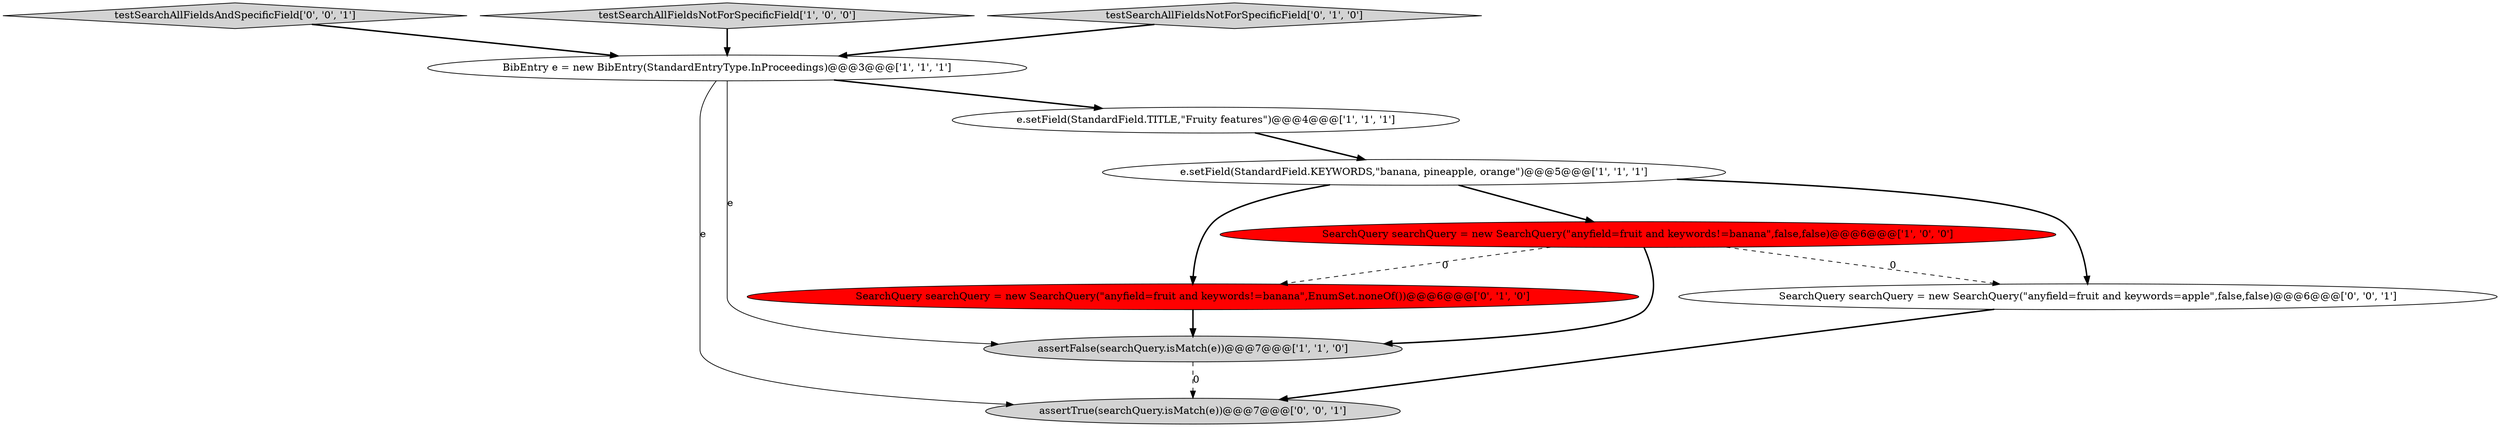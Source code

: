 digraph {
1 [style = filled, label = "assertFalse(searchQuery.isMatch(e))@@@7@@@['1', '1', '0']", fillcolor = lightgray, shape = ellipse image = "AAA0AAABBB1BBB"];
9 [style = filled, label = "assertTrue(searchQuery.isMatch(e))@@@7@@@['0', '0', '1']", fillcolor = lightgray, shape = ellipse image = "AAA0AAABBB3BBB"];
10 [style = filled, label = "testSearchAllFieldsAndSpecificField['0', '0', '1']", fillcolor = lightgray, shape = diamond image = "AAA0AAABBB3BBB"];
8 [style = filled, label = "SearchQuery searchQuery = new SearchQuery(\"anyfield=fruit and keywords=apple\",false,false)@@@6@@@['0', '0', '1']", fillcolor = white, shape = ellipse image = "AAA0AAABBB3BBB"];
6 [style = filled, label = "SearchQuery searchQuery = new SearchQuery(\"anyfield=fruit and keywords!=banana\",EnumSet.noneOf())@@@6@@@['0', '1', '0']", fillcolor = red, shape = ellipse image = "AAA1AAABBB2BBB"];
4 [style = filled, label = "e.setField(StandardField.KEYWORDS,\"banana, pineapple, orange\")@@@5@@@['1', '1', '1']", fillcolor = white, shape = ellipse image = "AAA0AAABBB1BBB"];
5 [style = filled, label = "testSearchAllFieldsNotForSpecificField['1', '0', '0']", fillcolor = lightgray, shape = diamond image = "AAA0AAABBB1BBB"];
7 [style = filled, label = "testSearchAllFieldsNotForSpecificField['0', '1', '0']", fillcolor = lightgray, shape = diamond image = "AAA0AAABBB2BBB"];
3 [style = filled, label = "e.setField(StandardField.TITLE,\"Fruity features\")@@@4@@@['1', '1', '1']", fillcolor = white, shape = ellipse image = "AAA0AAABBB1BBB"];
0 [style = filled, label = "BibEntry e = new BibEntry(StandardEntryType.InProceedings)@@@3@@@['1', '1', '1']", fillcolor = white, shape = ellipse image = "AAA0AAABBB1BBB"];
2 [style = filled, label = "SearchQuery searchQuery = new SearchQuery(\"anyfield=fruit and keywords!=banana\",false,false)@@@6@@@['1', '0', '0']", fillcolor = red, shape = ellipse image = "AAA1AAABBB1BBB"];
0->9 [style = solid, label="e"];
0->3 [style = bold, label=""];
6->1 [style = bold, label=""];
4->8 [style = bold, label=""];
1->9 [style = dashed, label="0"];
7->0 [style = bold, label=""];
4->2 [style = bold, label=""];
5->0 [style = bold, label=""];
4->6 [style = bold, label=""];
3->4 [style = bold, label=""];
0->1 [style = solid, label="e"];
2->1 [style = bold, label=""];
2->8 [style = dashed, label="0"];
10->0 [style = bold, label=""];
8->9 [style = bold, label=""];
2->6 [style = dashed, label="0"];
}
